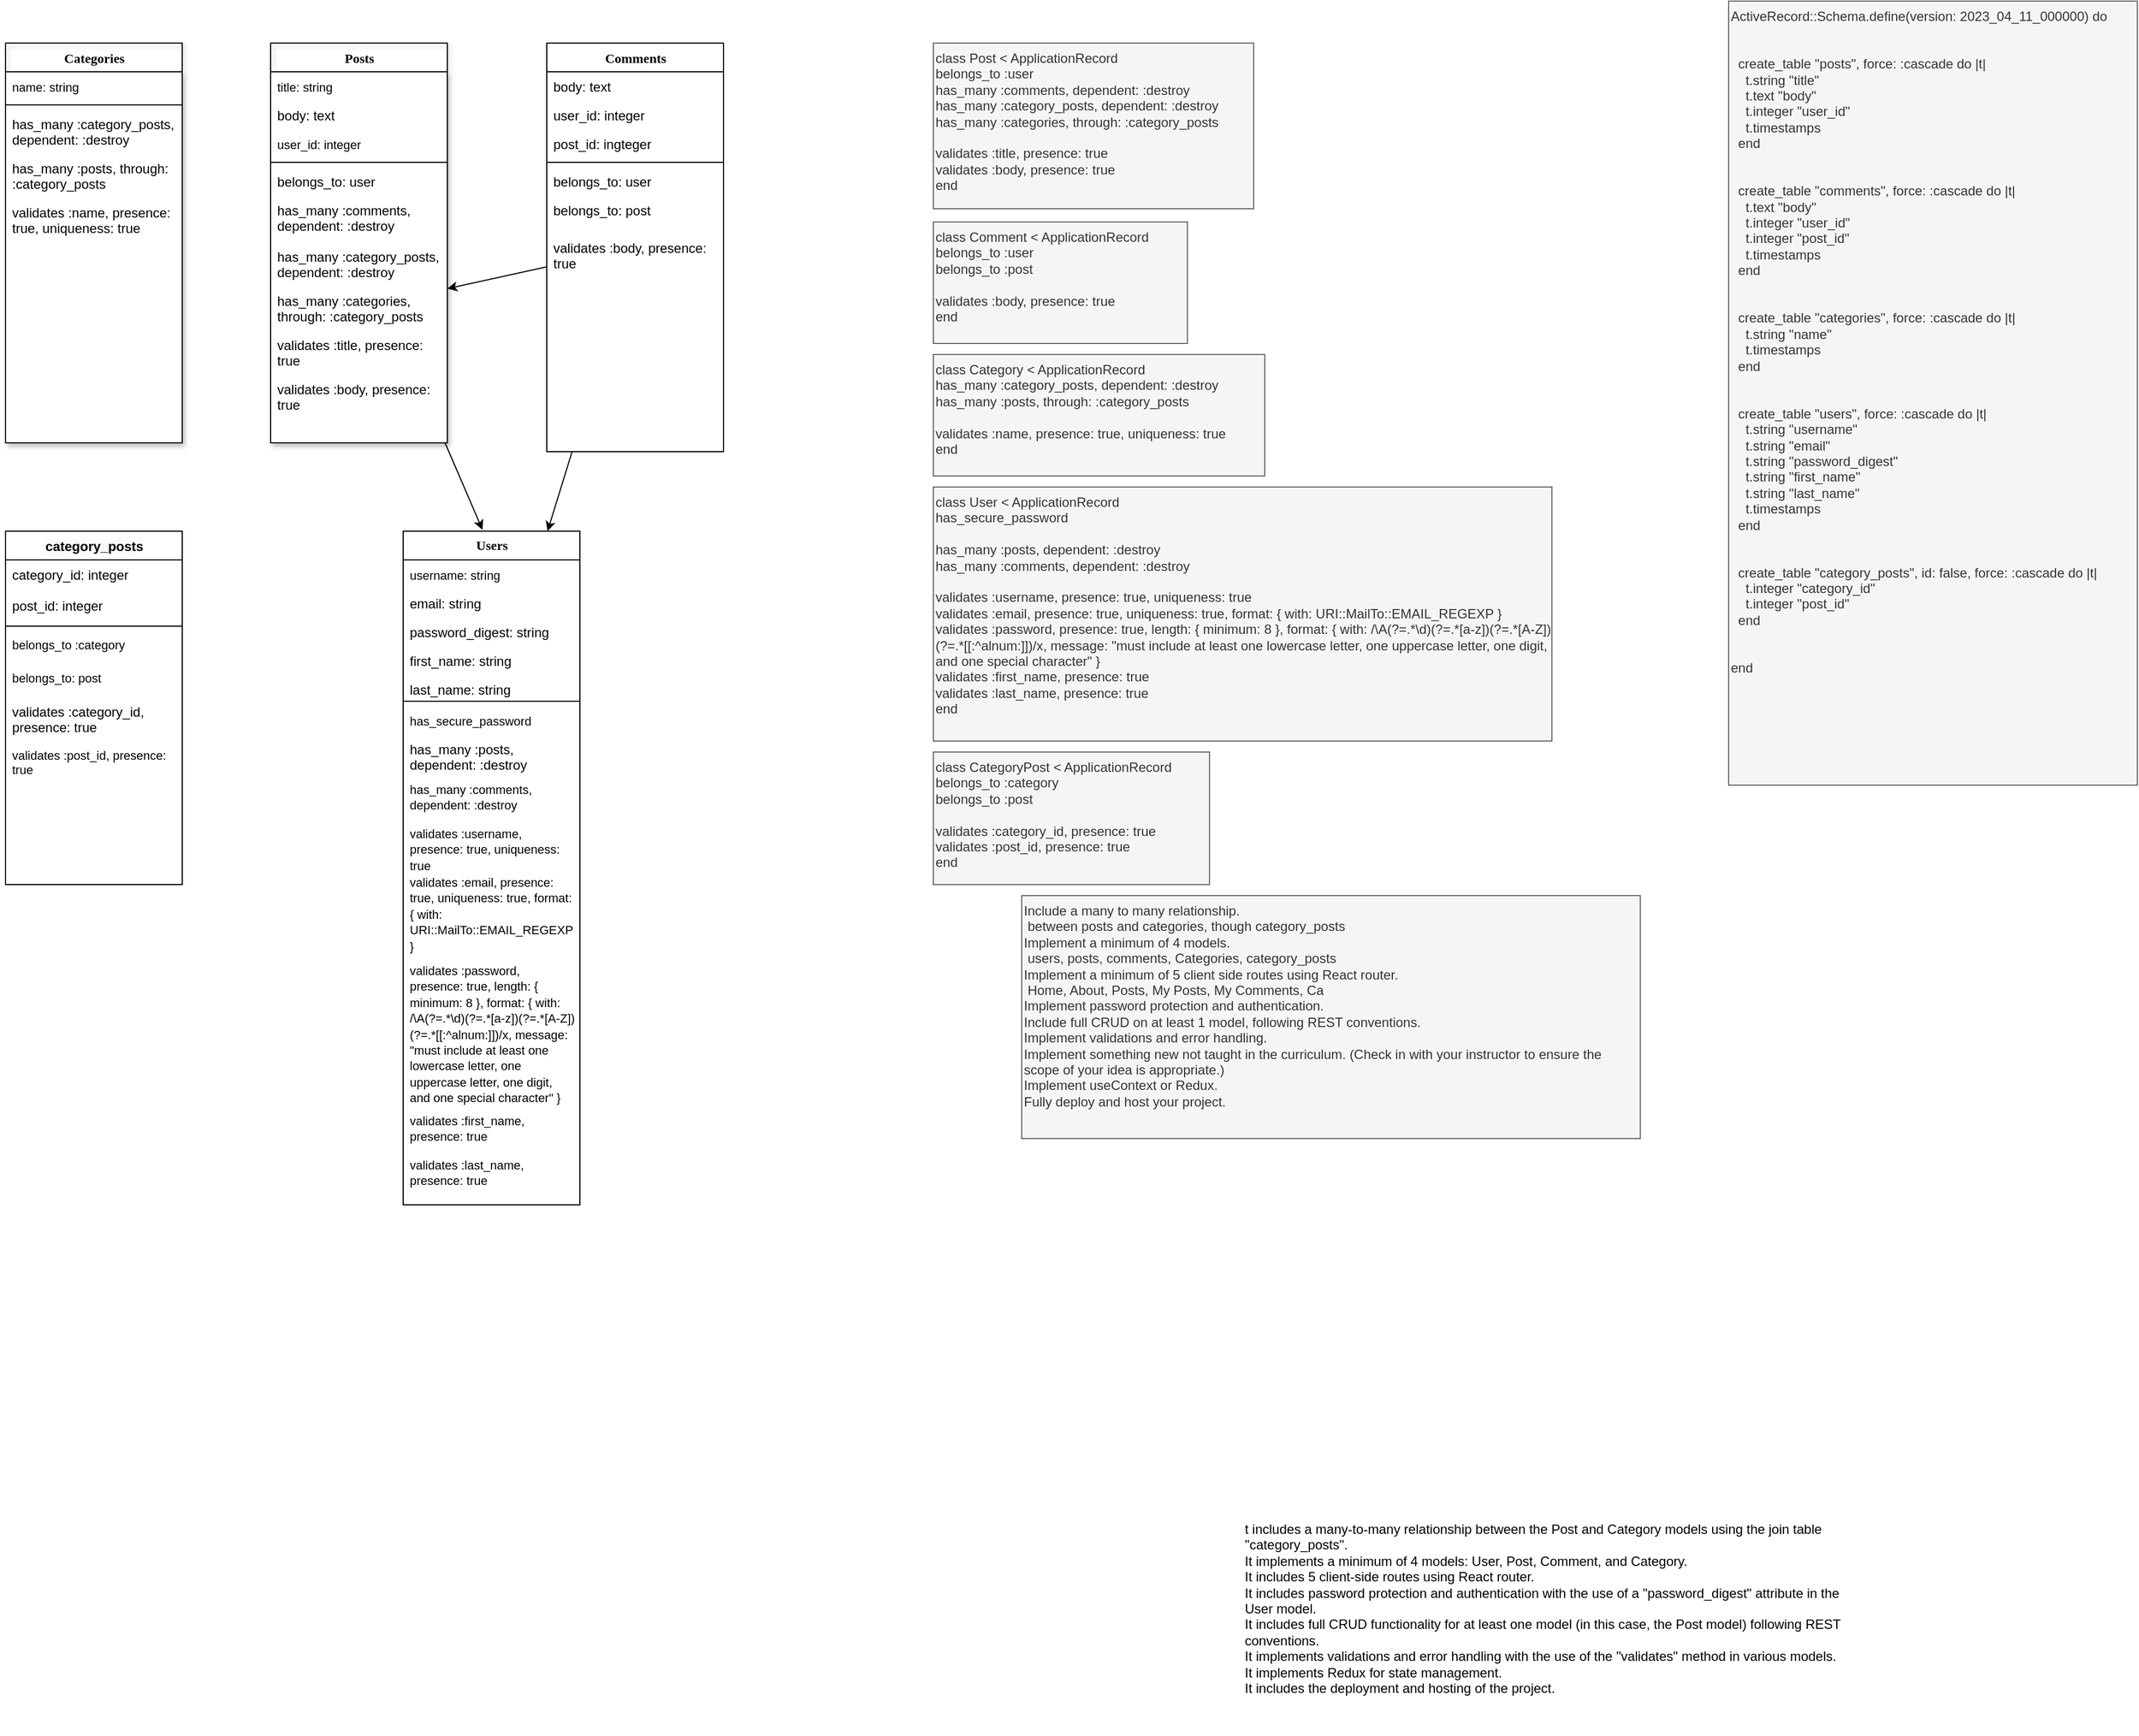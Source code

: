 <mxfile version="21.1.5" type="github" pages="2">
  <diagram name="Back End" id="9f46799a-70d6-7492-0946-bef42562c5a5">
    <mxGraphModel dx="1004" dy="718" grid="1" gridSize="10" guides="1" tooltips="1" connect="1" arrows="1" fold="1" page="1" pageScale="1" pageWidth="1100" pageHeight="850" background="none" math="0" shadow="0">
      <root>
        <mxCell id="0" />
        <mxCell id="1" parent="0" />
        <mxCell id="78961159f06e98e8-17" value="Users" style="swimlane;html=1;fontStyle=1;align=center;verticalAlign=middle;childLayout=stackLayout;horizontal=1;startSize=26;horizontalStack=0;resizeParent=1;resizeLast=0;collapsible=1;marginBottom=0;swimlaneFillColor=#ffffff;rounded=0;shadow=0;comic=0;labelBackgroundColor=none;strokeWidth=1;fillColor=none;fontFamily=Verdana;fontSize=12;swimlaneLine=1;" parent="1" vertex="1">
          <mxGeometry x="440" y="520" width="160" height="610" as="geometry" />
        </mxCell>
        <mxCell id="840bowjbzDEZUcGG1Qwe-18" value="&lt;font style=&quot;font-size: 11px;&quot;&gt;username: string&lt;/font&gt;" style="text;html=1;strokeColor=none;fillColor=none;align=left;verticalAlign=top;spacingLeft=4;spacingRight=4;whiteSpace=wrap;overflow=hidden;rotatable=0;points=[[0,0.5],[1,0.5]];portConstraint=eastwest;" vertex="1" parent="78961159f06e98e8-17">
          <mxGeometry y="26" width="160" height="26" as="geometry" />
        </mxCell>
        <mxCell id="840bowjbzDEZUcGG1Qwe-47" value="email: string" style="text;html=1;strokeColor=none;fillColor=none;align=left;verticalAlign=top;spacingLeft=4;spacingRight=4;whiteSpace=wrap;overflow=hidden;rotatable=0;points=[[0,0.5],[1,0.5]];portConstraint=eastwest;" vertex="1" parent="78961159f06e98e8-17">
          <mxGeometry y="52" width="160" height="26" as="geometry" />
        </mxCell>
        <mxCell id="78961159f06e98e8-26" value="password_digest: string" style="text;html=1;strokeColor=none;fillColor=none;align=left;verticalAlign=top;spacingLeft=4;spacingRight=4;whiteSpace=wrap;overflow=hidden;rotatable=0;points=[[0,0.5],[1,0.5]];portConstraint=eastwest;" parent="78961159f06e98e8-17" vertex="1">
          <mxGeometry y="78" width="160" height="26" as="geometry" />
        </mxCell>
        <mxCell id="840bowjbzDEZUcGG1Qwe-96" value="first_name: string" style="text;html=1;strokeColor=none;fillColor=none;align=left;verticalAlign=top;spacingLeft=4;spacingRight=4;whiteSpace=wrap;overflow=hidden;rotatable=0;points=[[0,0.5],[1,0.5]];portConstraint=eastwest;" vertex="1" parent="78961159f06e98e8-17">
          <mxGeometry y="104" width="160" height="26" as="geometry" />
        </mxCell>
        <mxCell id="840bowjbzDEZUcGG1Qwe-138" value="last_name: string" style="text;html=1;strokeColor=none;fillColor=none;align=left;verticalAlign=top;spacingLeft=4;spacingRight=4;whiteSpace=wrap;overflow=hidden;rotatable=0;points=[[0,0.5],[1,0.5]];portConstraint=eastwest;" vertex="1" parent="78961159f06e98e8-17">
          <mxGeometry y="130" width="160" height="20" as="geometry" />
        </mxCell>
        <mxCell id="78961159f06e98e8-19" value="" style="line;html=1;strokeWidth=1;fillColor=none;align=left;verticalAlign=middle;spacingTop=-1;spacingLeft=3;spacingRight=3;rotatable=0;labelPosition=right;points=[];portConstraint=eastwest;" parent="78961159f06e98e8-17" vertex="1">
          <mxGeometry y="150" width="160" height="8" as="geometry" />
        </mxCell>
        <mxCell id="840bowjbzDEZUcGG1Qwe-67" value="&lt;font style=&quot;font-size: 11px;&quot;&gt;has_secure_password&lt;br&gt;&lt;/font&gt;" style="text;html=1;strokeColor=none;fillColor=none;align=left;verticalAlign=top;spacingLeft=4;spacingRight=4;whiteSpace=wrap;overflow=hidden;rotatable=0;points=[[0,0.5],[1,0.5]];portConstraint=eastwest;" vertex="1" parent="78961159f06e98e8-17">
          <mxGeometry y="158" width="160" height="26" as="geometry" />
        </mxCell>
        <mxCell id="78961159f06e98e8-20" value="has_many :posts, dependent: :destroy" style="text;html=1;strokeColor=none;fillColor=none;align=left;verticalAlign=top;spacingLeft=4;spacingRight=4;whiteSpace=wrap;overflow=hidden;rotatable=0;points=[[0,0.5],[1,0.5]];portConstraint=eastwest;" parent="78961159f06e98e8-17" vertex="1">
          <mxGeometry y="184" width="160" height="36" as="geometry" />
        </mxCell>
        <mxCell id="840bowjbzDEZUcGG1Qwe-46" value="&lt;font style=&quot;font-size: 11px;&quot;&gt;has_many :comments, dependent: :destroy&lt;br&gt;&lt;/font&gt;" style="text;html=1;strokeColor=none;fillColor=none;align=left;verticalAlign=top;spacingLeft=4;spacingRight=4;whiteSpace=wrap;overflow=hidden;rotatable=0;points=[[0,0.5],[1,0.5]];portConstraint=eastwest;" vertex="1" parent="78961159f06e98e8-17">
          <mxGeometry y="220" width="160" height="40" as="geometry" />
        </mxCell>
        <mxCell id="840bowjbzDEZUcGG1Qwe-68" value="&lt;font style=&quot;font-size: 11px;&quot;&gt;validates :username, presence: true, uniqueness: true&lt;br&gt;&lt;/font&gt;" style="text;html=1;strokeColor=none;fillColor=none;align=left;verticalAlign=top;spacingLeft=4;spacingRight=4;whiteSpace=wrap;overflow=hidden;rotatable=0;points=[[0,0.5],[1,0.5]];portConstraint=eastwest;" vertex="1" parent="78961159f06e98e8-17">
          <mxGeometry y="260" width="160" height="44" as="geometry" />
        </mxCell>
        <mxCell id="840bowjbzDEZUcGG1Qwe-69" value="&lt;font style=&quot;font-size: 11px;&quot;&gt;validates :email, presence: true, uniqueness: true, format: { with: URI::MailTo::EMAIL_REGEXP }&lt;br&gt;&lt;/font&gt;" style="text;html=1;strokeColor=none;fillColor=none;align=left;verticalAlign=top;spacingLeft=4;spacingRight=4;whiteSpace=wrap;overflow=hidden;rotatable=0;points=[[0,0.5],[1,0.5]];portConstraint=eastwest;" vertex="1" parent="78961159f06e98e8-17">
          <mxGeometry y="304" width="160" height="80" as="geometry" />
        </mxCell>
        <mxCell id="840bowjbzDEZUcGG1Qwe-139" value="&lt;font style=&quot;font-size: 11px;&quot;&gt;validates :password, presence: true, length: { minimum: 8 }, format: { with: /\A(?=.*\d)(?=.*[a-z])(?=.*[A-Z])(?=.*[[:^alnum:]])/x, message: &quot;must include at least one lowercase letter, one uppercase letter, one digit, and one special character&quot; }&lt;br&gt;&lt;/font&gt;" style="text;html=1;strokeColor=none;fillColor=none;align=left;verticalAlign=top;spacingLeft=4;spacingRight=4;whiteSpace=wrap;overflow=hidden;rotatable=0;points=[[0,0.5],[1,0.5]];portConstraint=eastwest;" vertex="1" parent="78961159f06e98e8-17">
          <mxGeometry y="384" width="160" height="136" as="geometry" />
        </mxCell>
        <mxCell id="840bowjbzDEZUcGG1Qwe-99" value="&lt;font style=&quot;font-size: 11px;&quot;&gt;validates :first_name, presence: true&lt;br&gt;&lt;/font&gt;" style="text;html=1;strokeColor=none;fillColor=none;align=left;verticalAlign=top;spacingLeft=4;spacingRight=4;whiteSpace=wrap;overflow=hidden;rotatable=0;points=[[0,0.5],[1,0.5]];portConstraint=eastwest;" vertex="1" parent="78961159f06e98e8-17">
          <mxGeometry y="520" width="160" height="40" as="geometry" />
        </mxCell>
        <mxCell id="840bowjbzDEZUcGG1Qwe-100" value="&lt;font style=&quot;font-size: 11px;&quot;&gt;validates :last_name, presence: true&lt;br&gt;&lt;/font&gt;" style="text;html=1;strokeColor=none;fillColor=none;align=left;verticalAlign=top;spacingLeft=4;spacingRight=4;whiteSpace=wrap;overflow=hidden;rotatable=0;points=[[0,0.5],[1,0.5]];portConstraint=eastwest;" vertex="1" parent="78961159f06e98e8-17">
          <mxGeometry y="560" width="160" height="40" as="geometry" />
        </mxCell>
        <mxCell id="78961159f06e98e8-30" value="Categories" style="swimlane;html=1;fontStyle=1;align=center;verticalAlign=top;childLayout=stackLayout;horizontal=1;startSize=26;horizontalStack=0;resizeParent=1;resizeLast=0;collapsible=1;marginBottom=0;swimlaneFillColor=#ffffff;rounded=0;shadow=1;comic=0;labelBackgroundColor=none;strokeWidth=1;fillColor=none;fontFamily=Verdana;fontSize=12" parent="1" vertex="1">
          <mxGeometry x="80" y="78" width="160" height="362" as="geometry">
            <mxRectangle x="440" y="78" width="130" height="30" as="alternateBounds" />
          </mxGeometry>
        </mxCell>
        <mxCell id="78961159f06e98e8-31" value="&lt;font style=&quot;font-size: 11px;&quot;&gt;name: string&lt;/font&gt;" style="text;html=1;strokeColor=none;fillColor=none;align=left;verticalAlign=top;spacingLeft=4;spacingRight=4;whiteSpace=wrap;overflow=hidden;rotatable=0;points=[[0,0.5],[1,0.5]];portConstraint=eastwest;" parent="78961159f06e98e8-30" vertex="1">
          <mxGeometry y="26" width="160" height="26" as="geometry" />
        </mxCell>
        <mxCell id="78961159f06e98e8-38" value="" style="line;html=1;strokeWidth=1;fillColor=none;align=left;verticalAlign=middle;spacingTop=-1;spacingLeft=3;spacingRight=3;rotatable=0;labelPosition=right;points=[];portConstraint=eastwest;" parent="78961159f06e98e8-30" vertex="1">
          <mxGeometry y="52" width="160" height="8" as="geometry" />
        </mxCell>
        <mxCell id="78961159f06e98e8-39" value="has_many :category_posts, dependent: :destroy" style="text;html=1;strokeColor=none;fillColor=none;align=left;verticalAlign=top;spacingLeft=4;spacingRight=4;whiteSpace=wrap;overflow=hidden;rotatable=0;points=[[0,0.5],[1,0.5]];portConstraint=eastwest;" parent="78961159f06e98e8-30" vertex="1">
          <mxGeometry y="60" width="160" height="40" as="geometry" />
        </mxCell>
        <mxCell id="840bowjbzDEZUcGG1Qwe-84" value="has_many :posts, through: :category_posts" style="text;html=1;strokeColor=none;fillColor=none;align=left;verticalAlign=top;spacingLeft=4;spacingRight=4;whiteSpace=wrap;overflow=hidden;rotatable=0;points=[[0,0.5],[1,0.5]];portConstraint=eastwest;" vertex="1" parent="78961159f06e98e8-30">
          <mxGeometry y="100" width="160" height="40" as="geometry" />
        </mxCell>
        <mxCell id="840bowjbzDEZUcGG1Qwe-105" value="validates :name, presence: true, uniqueness: true" style="text;html=1;strokeColor=none;fillColor=none;align=left;verticalAlign=top;spacingLeft=4;spacingRight=4;whiteSpace=wrap;overflow=hidden;rotatable=0;points=[[0,0.5],[1,0.5]];portConstraint=eastwest;" vertex="1" parent="78961159f06e98e8-30">
          <mxGeometry y="140" width="160" height="40" as="geometry" />
        </mxCell>
        <mxCell id="78961159f06e98e8-43" value="&lt;span style=&quot;color: rgb(0, 0, 0); font-family: Helvetica; font-size: 12px; font-style: normal; font-variant-ligatures: normal; font-variant-caps: normal; letter-spacing: normal; orphans: 2; text-align: left; text-indent: 0px; text-transform: none; widows: 2; word-spacing: 0px; -webkit-text-stroke-width: 0px; background-color: rgb(251, 251, 251); text-decoration-thickness: initial; text-decoration-style: initial; text-decoration-color: initial; float: none; display: inline !important;&quot;&gt;category_posts&lt;/span&gt;" style="swimlane;html=1;fontStyle=1;align=center;verticalAlign=top;childLayout=stackLayout;horizontal=1;startSize=26;horizontalStack=0;resizeParent=1;resizeLast=0;collapsible=1;marginBottom=0;swimlaneFillColor=#ffffff;rounded=0;shadow=0;comic=0;labelBackgroundColor=none;strokeWidth=1;fillColor=none;fontFamily=Verdana;fontSize=12" parent="1" vertex="1">
          <mxGeometry x="80" y="520" width="160" height="320" as="geometry" />
        </mxCell>
        <mxCell id="78961159f06e98e8-52" value="&lt;font style=&quot;font-size: 12px;&quot;&gt;category_id: integer&lt;/font&gt;" style="text;html=1;strokeColor=none;fillColor=none;align=left;verticalAlign=top;spacingLeft=4;spacingRight=4;whiteSpace=wrap;overflow=hidden;rotatable=0;points=[[0,0.5],[1,0.5]];portConstraint=eastwest;fontSize=7;" parent="78961159f06e98e8-43" vertex="1">
          <mxGeometry y="26" width="160" height="28" as="geometry" />
        </mxCell>
        <mxCell id="840bowjbzDEZUcGG1Qwe-44" value="&lt;font style=&quot;font-size: 12px;&quot;&gt;post_id: integer&lt;/font&gt;" style="text;html=1;strokeColor=none;fillColor=none;align=left;verticalAlign=top;spacingLeft=4;spacingRight=4;whiteSpace=wrap;overflow=hidden;rotatable=0;points=[[0,0.5],[1,0.5]];portConstraint=eastwest;fontSize=7;" vertex="1" parent="78961159f06e98e8-43">
          <mxGeometry y="54" width="160" height="28" as="geometry" />
        </mxCell>
        <mxCell id="78961159f06e98e8-51" value="" style="line;html=1;strokeWidth=1;fillColor=none;align=left;verticalAlign=middle;spacingTop=-1;spacingLeft=3;spacingRight=3;rotatable=0;labelPosition=right;points=[];portConstraint=eastwest;" parent="78961159f06e98e8-43" vertex="1">
          <mxGeometry y="82" width="160" height="8" as="geometry" />
        </mxCell>
        <mxCell id="840bowjbzDEZUcGG1Qwe-38" value="&lt;font style=&quot;font-size: 11px;&quot;&gt;belongs_to :category&lt;/font&gt;" style="text;html=1;strokeColor=none;fillColor=none;align=left;verticalAlign=top;spacingLeft=4;spacingRight=4;whiteSpace=wrap;overflow=hidden;rotatable=0;points=[[0,0.5],[1,0.5]];portConstraint=eastwest;fontSize=7;" vertex="1" parent="78961159f06e98e8-43">
          <mxGeometry y="90" width="160" height="30" as="geometry" />
        </mxCell>
        <mxCell id="840bowjbzDEZUcGG1Qwe-81" value="&lt;font style=&quot;font-size: 11px;&quot;&gt;belongs_to: post&lt;/font&gt;" style="text;html=1;strokeColor=none;fillColor=none;align=left;verticalAlign=top;spacingLeft=4;spacingRight=4;whiteSpace=wrap;overflow=hidden;rotatable=0;points=[[0,0.5],[1,0.5]];portConstraint=eastwest;fontSize=7;" vertex="1" parent="78961159f06e98e8-43">
          <mxGeometry y="120" width="160" height="30" as="geometry" />
        </mxCell>
        <mxCell id="840bowjbzDEZUcGG1Qwe-82" value="&lt;meta charset=&quot;utf-8&quot;&gt;&lt;span style=&quot;color: rgb(0, 0, 0); font-family: Helvetica; font-size: 12px; font-style: normal; font-variant-ligatures: normal; font-variant-caps: normal; font-weight: 400; letter-spacing: normal; orphans: 2; text-align: left; text-indent: 0px; text-transform: none; widows: 2; word-spacing: 0px; -webkit-text-stroke-width: 0px; background-color: rgb(251, 251, 251); text-decoration-thickness: initial; text-decoration-style: initial; text-decoration-color: initial; float: none; display: inline !important;&quot;&gt;validates :category_id, presence: true&lt;/span&gt;" style="text;html=1;strokeColor=none;fillColor=none;align=left;verticalAlign=top;spacingLeft=4;spacingRight=4;whiteSpace=wrap;overflow=hidden;rotatable=0;points=[[0,0.5],[1,0.5]];portConstraint=eastwest;fontSize=7;" vertex="1" parent="78961159f06e98e8-43">
          <mxGeometry y="150" width="160" height="40" as="geometry" />
        </mxCell>
        <mxCell id="840bowjbzDEZUcGG1Qwe-107" value="&lt;font style=&quot;font-size: 11px;&quot;&gt;validates :post_id, presence: true&lt;/font&gt;" style="text;html=1;strokeColor=none;fillColor=none;align=left;verticalAlign=top;spacingLeft=4;spacingRight=4;whiteSpace=wrap;overflow=hidden;rotatable=0;points=[[0,0.5],[1,0.5]];portConstraint=eastwest;fontSize=7;" vertex="1" parent="78961159f06e98e8-43">
          <mxGeometry y="190" width="160" height="40" as="geometry" />
        </mxCell>
        <mxCell id="840bowjbzDEZUcGG1Qwe-136" value="" style="edgeStyle=none;rounded=0;orthogonalLoop=1;jettySize=auto;html=1;entryX=0.817;entryY=0;entryDx=0;entryDy=0;entryPerimeter=0;" edge="1" parent="1" source="78961159f06e98e8-69" target="78961159f06e98e8-17">
          <mxGeometry relative="1" as="geometry">
            <mxPoint x="650" y="683" as="targetPoint" />
          </mxGeometry>
        </mxCell>
        <mxCell id="840bowjbzDEZUcGG1Qwe-137" value="" style="edgeStyle=none;rounded=0;orthogonalLoop=1;jettySize=auto;html=1;" edge="1" parent="1" source="78961159f06e98e8-69" target="840bowjbzDEZUcGG1Qwe-75">
          <mxGeometry relative="1" as="geometry" />
        </mxCell>
        <mxCell id="78961159f06e98e8-69" value="Comments" style="swimlane;html=1;fontStyle=1;align=center;verticalAlign=top;childLayout=stackLayout;horizontal=1;startSize=26;horizontalStack=0;resizeParent=1;resizeLast=0;collapsible=1;marginBottom=0;swimlaneFillColor=#ffffff;rounded=0;shadow=0;comic=0;labelBackgroundColor=none;strokeWidth=1;fillColor=none;fontFamily=Verdana;fontSize=12" parent="1" vertex="1">
          <mxGeometry x="570" y="78" width="160" height="370" as="geometry" />
        </mxCell>
        <mxCell id="78961159f06e98e8-70" value="body: text" style="text;html=1;strokeColor=none;fillColor=none;align=left;verticalAlign=top;spacingLeft=4;spacingRight=4;whiteSpace=wrap;overflow=hidden;rotatable=0;points=[[0,0.5],[1,0.5]];portConstraint=eastwest;" parent="78961159f06e98e8-69" vertex="1">
          <mxGeometry y="26" width="160" height="26" as="geometry" />
        </mxCell>
        <mxCell id="78961159f06e98e8-71" value="user_id: integer" style="text;html=1;strokeColor=none;fillColor=none;align=left;verticalAlign=top;spacingLeft=4;spacingRight=4;whiteSpace=wrap;overflow=hidden;rotatable=0;points=[[0,0.5],[1,0.5]];portConstraint=eastwest;" parent="78961159f06e98e8-69" vertex="1">
          <mxGeometry y="52" width="160" height="26" as="geometry" />
        </mxCell>
        <mxCell id="78961159f06e98e8-72" value="post_id: ingteger" style="text;html=1;strokeColor=none;fillColor=none;align=left;verticalAlign=top;spacingLeft=4;spacingRight=4;whiteSpace=wrap;overflow=hidden;rotatable=0;points=[[0,0.5],[1,0.5]];portConstraint=eastwest;" parent="78961159f06e98e8-69" vertex="1">
          <mxGeometry y="78" width="160" height="26" as="geometry" />
        </mxCell>
        <mxCell id="78961159f06e98e8-77" value="" style="line;html=1;strokeWidth=1;fillColor=none;align=left;verticalAlign=middle;spacingTop=-1;spacingLeft=3;spacingRight=3;rotatable=0;labelPosition=right;points=[];portConstraint=eastwest;" parent="78961159f06e98e8-69" vertex="1">
          <mxGeometry y="104" width="160" height="8" as="geometry" />
        </mxCell>
        <mxCell id="78961159f06e98e8-81" value="belongs_to: user" style="text;html=1;strokeColor=none;fillColor=none;align=left;verticalAlign=top;spacingLeft=4;spacingRight=4;whiteSpace=wrap;overflow=hidden;rotatable=0;points=[[0,0.5],[1,0.5]];portConstraint=eastwest;" parent="78961159f06e98e8-69" vertex="1">
          <mxGeometry y="112" width="160" height="26" as="geometry" />
        </mxCell>
        <mxCell id="840bowjbzDEZUcGG1Qwe-31" value="belongs_to: post" style="text;html=1;strokeColor=none;fillColor=none;align=left;verticalAlign=top;spacingLeft=4;spacingRight=4;whiteSpace=wrap;overflow=hidden;rotatable=0;points=[[0,0.5],[1,0.5]];portConstraint=eastwest;" vertex="1" parent="78961159f06e98e8-69">
          <mxGeometry y="138" width="160" height="34" as="geometry" />
        </mxCell>
        <mxCell id="840bowjbzDEZUcGG1Qwe-32" value="validates :body, presence: true&lt;br style=&quot;border-color: var(--border-color);&quot;&gt;" style="text;html=1;strokeColor=none;fillColor=none;align=left;verticalAlign=top;spacingLeft=4;spacingRight=4;whiteSpace=wrap;overflow=hidden;rotatable=0;points=[[0,0.5],[1,0.5]];portConstraint=eastwest;" vertex="1" parent="78961159f06e98e8-69">
          <mxGeometry y="172" width="160" height="40" as="geometry" />
        </mxCell>
        <mxCell id="840bowjbzDEZUcGG1Qwe-134" value="" style="edgeStyle=none;rounded=0;orthogonalLoop=1;jettySize=auto;html=1;entryX=0.449;entryY=-0.002;entryDx=0;entryDy=0;entryPerimeter=0;" edge="1" parent="1" source="840bowjbzDEZUcGG1Qwe-50" target="78961159f06e98e8-17">
          <mxGeometry relative="1" as="geometry">
            <mxPoint x="400" y="680" as="targetPoint" />
          </mxGeometry>
        </mxCell>
        <mxCell id="840bowjbzDEZUcGG1Qwe-50" value="Posts" style="swimlane;html=1;fontStyle=1;align=center;verticalAlign=top;childLayout=stackLayout;horizontal=1;startSize=26;horizontalStack=0;resizeParent=1;resizeLast=0;collapsible=1;marginBottom=0;swimlaneFillColor=#ffffff;rounded=0;shadow=1;comic=0;labelBackgroundColor=none;strokeWidth=1;fillColor=none;fontFamily=Verdana;fontSize=12" vertex="1" parent="1">
          <mxGeometry x="320" y="78" width="160" height="362" as="geometry">
            <mxRectangle x="440" y="78" width="130" height="30" as="alternateBounds" />
          </mxGeometry>
        </mxCell>
        <mxCell id="840bowjbzDEZUcGG1Qwe-51" value="&lt;font style=&quot;font-size: 11px;&quot;&gt;title: string&lt;/font&gt;" style="text;html=1;strokeColor=none;fillColor=none;align=left;verticalAlign=top;spacingLeft=4;spacingRight=4;whiteSpace=wrap;overflow=hidden;rotatable=0;points=[[0,0.5],[1,0.5]];portConstraint=eastwest;" vertex="1" parent="840bowjbzDEZUcGG1Qwe-50">
          <mxGeometry y="26" width="160" height="26" as="geometry" />
        </mxCell>
        <mxCell id="840bowjbzDEZUcGG1Qwe-52" value="body: text" style="text;html=1;strokeColor=none;fillColor=none;align=left;verticalAlign=top;spacingLeft=4;spacingRight=4;whiteSpace=wrap;overflow=hidden;rotatable=0;points=[[0,0.5],[1,0.5]];portConstraint=eastwest;" vertex="1" parent="840bowjbzDEZUcGG1Qwe-50">
          <mxGeometry y="52" width="160" height="26" as="geometry" />
        </mxCell>
        <mxCell id="840bowjbzDEZUcGG1Qwe-53" value="&lt;font style=&quot;font-size: 11px;&quot;&gt;user_id: integer&lt;/font&gt;" style="text;html=1;strokeColor=none;fillColor=none;align=left;verticalAlign=top;spacingLeft=4;spacingRight=4;whiteSpace=wrap;overflow=hidden;rotatable=0;points=[[0,0.5],[1,0.5]];portConstraint=eastwest;" vertex="1" parent="840bowjbzDEZUcGG1Qwe-50">
          <mxGeometry y="78" width="160" height="26" as="geometry" />
        </mxCell>
        <mxCell id="840bowjbzDEZUcGG1Qwe-54" value="" style="line;html=1;strokeWidth=1;fillColor=none;align=left;verticalAlign=middle;spacingTop=-1;spacingLeft=3;spacingRight=3;rotatable=0;labelPosition=right;points=[];portConstraint=eastwest;" vertex="1" parent="840bowjbzDEZUcGG1Qwe-50">
          <mxGeometry y="104" width="160" height="8" as="geometry" />
        </mxCell>
        <mxCell id="840bowjbzDEZUcGG1Qwe-55" value="belongs_to: user&lt;br&gt;" style="text;html=1;strokeColor=none;fillColor=none;align=left;verticalAlign=top;spacingLeft=4;spacingRight=4;whiteSpace=wrap;overflow=hidden;rotatable=0;points=[[0,0.5],[1,0.5]];portConstraint=eastwest;" vertex="1" parent="840bowjbzDEZUcGG1Qwe-50">
          <mxGeometry y="112" width="160" height="26" as="geometry" />
        </mxCell>
        <mxCell id="840bowjbzDEZUcGG1Qwe-73" value="has_many :comments, dependent: :destroy" style="text;html=1;strokeColor=none;fillColor=none;align=left;verticalAlign=top;spacingLeft=4;spacingRight=4;whiteSpace=wrap;overflow=hidden;rotatable=0;points=[[0,0.5],[1,0.5]];portConstraint=eastwest;" vertex="1" parent="840bowjbzDEZUcGG1Qwe-50">
          <mxGeometry y="138" width="160" height="42" as="geometry" />
        </mxCell>
        <mxCell id="840bowjbzDEZUcGG1Qwe-74" value="has_many :category_posts, dependent: :destroy" style="text;html=1;strokeColor=none;fillColor=none;align=left;verticalAlign=top;spacingLeft=4;spacingRight=4;whiteSpace=wrap;overflow=hidden;rotatable=0;points=[[0,0.5],[1,0.5]];portConstraint=eastwest;" vertex="1" parent="840bowjbzDEZUcGG1Qwe-50">
          <mxGeometry y="180" width="160" height="40" as="geometry" />
        </mxCell>
        <mxCell id="840bowjbzDEZUcGG1Qwe-75" value="has_many :categories, through: :category_posts" style="text;html=1;strokeColor=none;fillColor=none;align=left;verticalAlign=top;spacingLeft=4;spacingRight=4;whiteSpace=wrap;overflow=hidden;rotatable=0;points=[[0,0.5],[1,0.5]];portConstraint=eastwest;" vertex="1" parent="840bowjbzDEZUcGG1Qwe-50">
          <mxGeometry y="220" width="160" height="40" as="geometry" />
        </mxCell>
        <mxCell id="840bowjbzDEZUcGG1Qwe-76" value="validates :title, presence: true" style="text;html=1;strokeColor=none;fillColor=none;align=left;verticalAlign=top;spacingLeft=4;spacingRight=4;whiteSpace=wrap;overflow=hidden;rotatable=0;points=[[0,0.5],[1,0.5]];portConstraint=eastwest;" vertex="1" parent="840bowjbzDEZUcGG1Qwe-50">
          <mxGeometry y="260" width="160" height="40" as="geometry" />
        </mxCell>
        <mxCell id="840bowjbzDEZUcGG1Qwe-77" value="validates :body, presence: true" style="text;html=1;strokeColor=none;fillColor=none;align=left;verticalAlign=top;spacingLeft=4;spacingRight=4;whiteSpace=wrap;overflow=hidden;rotatable=0;points=[[0,0.5],[1,0.5]];portConstraint=eastwest;" vertex="1" parent="840bowjbzDEZUcGG1Qwe-50">
          <mxGeometry y="300" width="160" height="40" as="geometry" />
        </mxCell>
        <mxCell id="840bowjbzDEZUcGG1Qwe-95" value="ActiveRecord::Schema.define(version: 2023_04_11_000000) do&#xa;&#xa;&#xa;  create_table &quot;posts&quot;, force: :cascade do |t|&#xa;    t.string &quot;title&quot;&#xa;    t.text &quot;body&quot;&#xa;    t.integer &quot;user_id&quot;&#xa;    t.timestamps&#xa;  end&#xa;&#xa;&#xa;  create_table &quot;comments&quot;, force: :cascade do |t|&#xa;    t.text &quot;body&quot;&#xa;    t.integer &quot;user_id&quot;&#xa;    t.integer &quot;post_id&quot;&#xa;    t.timestamps&#xa;  end&#xa;&#xa;&#xa;  create_table &quot;categories&quot;, force: :cascade do |t|&#xa;    t.string &quot;name&quot;&#xa;    t.timestamps&#xa;  end&#xa;&#xa;&#xa;  create_table &quot;users&quot;, force: :cascade do |t|&#xa;    t.string &quot;username&quot;&#xa;    t.string &quot;email&quot;&#xa;    t.string &quot;password_digest&quot;&#xa;    t.string &quot;first_name&quot;&#xa;    t.string &quot;last_name&quot;&#xa;    t.timestamps&#xa;  end&#xa;&#xa;&#xa;  create_table &quot;category_posts&quot;, id: false, force: :cascade do |t|&#xa;    t.integer &quot;category_id&quot;&#xa;    t.integer &quot;post_id&quot;&#xa;  end&#xa;&#xa;&#xa;end" style="text;whiteSpace=wrap;html=1;fillColor=#f5f5f5;fontColor=#333333;strokeColor=#666666;" vertex="1" parent="1">
          <mxGeometry x="1640" y="40" width="370" height="710" as="geometry" />
        </mxCell>
        <mxCell id="840bowjbzDEZUcGG1Qwe-97" value="t includes a many-to-many relationship between the Post and Category models using the join table &quot;category_posts&quot;.&#xa;It implements a minimum of 4 models: User, Post, Comment, and Category.&#xa;It includes 5 client-side routes using React router.&#xa;It includes password protection and authentication with the use of a &quot;password_digest&quot; attribute in the User model.&#xa;It includes full CRUD functionality for at least one model (in this case, the Post model) following REST conventions.&#xa;It implements validations and error handling with the use of the &quot;validates&quot; method in various models.&#xa;It implements Redux for state management.&#xa;It includes the deployment and hosting of the project." style="text;whiteSpace=wrap;html=1;" vertex="1" parent="1">
          <mxGeometry x="1200" y="1410" width="560" height="200" as="geometry" />
        </mxCell>
        <mxCell id="840bowjbzDEZUcGG1Qwe-98" value="class User &lt; ApplicationRecord&#xa;  has_secure_password&#xa;&#xa;  has_many :posts, dependent: :destroy&#xa;  has_many :comments, dependent: :destroy&#xa;&#xa;  validates :username, presence: true, uniqueness: true&#xa;  validates :email, presence: true, uniqueness: true, format: { with: URI::MailTo::EMAIL_REGEXP }&#xa;  validates :password, presence: true, length: { minimum: 8 }, format: { with: /\A(?=.*\d)(?=.*[a-z])(?=.*[A-Z])(?=.*[[:^alnum:]])/x, message: &quot;must include at least one lowercase letter, one uppercase letter, one digit, and one special character&quot; }&#xa;  validates :first_name, presence: true&#xa;  validates :last_name, presence: true&#xa;end" style="text;whiteSpace=wrap;html=1;fillColor=#f5f5f5;fontColor=#333333;strokeColor=#666666;" vertex="1" parent="1">
          <mxGeometry x="920" y="480" width="560" height="230" as="geometry" />
        </mxCell>
        <mxCell id="840bowjbzDEZUcGG1Qwe-101" value="class Post &lt; ApplicationRecord&#xa;  belongs_to :user&#xa;  has_many :comments, dependent: :destroy&#xa;  has_many :category_posts, dependent: :destroy&#xa;  has_many :categories, through: :category_posts&#xa;&#xa;  validates :title, presence: true&#xa;  validates :body, presence: true&#xa;end" style="text;whiteSpace=wrap;html=1;fillColor=#f5f5f5;fontColor=#333333;strokeColor=#666666;" vertex="1" parent="1">
          <mxGeometry x="920" y="78" width="290" height="150" as="geometry" />
        </mxCell>
        <mxCell id="840bowjbzDEZUcGG1Qwe-103" value="class Comment &lt; ApplicationRecord&#xa;  belongs_to :user&#xa;  belongs_to :post&#xa;&#xa;  validates :body, presence: true&#xa;end" style="text;whiteSpace=wrap;html=1;fillColor=#f5f5f5;fontColor=#333333;strokeColor=#666666;" vertex="1" parent="1">
          <mxGeometry x="920" y="240" width="230" height="110" as="geometry" />
        </mxCell>
        <mxCell id="840bowjbzDEZUcGG1Qwe-104" value="class Category &lt; ApplicationRecord&#xa;  has_many :category_posts, dependent: :destroy&#xa;  has_many :posts, through: :category_posts&#xa;&#xa;  validates :name, presence: true, uniqueness: true&#xa;end" style="text;whiteSpace=wrap;html=1;fillColor=#f5f5f5;fontColor=#333333;strokeColor=#666666;" vertex="1" parent="1">
          <mxGeometry x="920" y="360" width="300" height="110" as="geometry" />
        </mxCell>
        <mxCell id="840bowjbzDEZUcGG1Qwe-106" value="class CategoryPost &lt; ApplicationRecord&#xa;  belongs_to :category&#xa;  belongs_to :post&#xa;&#xa;  validates :category_id, presence: true&#xa;  validates :post_id, presence: true&#xa;end" style="text;whiteSpace=wrap;html=1;fillColor=#f5f5f5;fontColor=#333333;strokeColor=#666666;" vertex="1" parent="1">
          <mxGeometry x="920" y="720" width="250" height="120" as="geometry" />
        </mxCell>
        <mxCell id="840bowjbzDEZUcGG1Qwe-108" value="Include a many to many relationship.&lt;br&gt;&lt;span style=&quot;&quot;&gt;	&lt;/span&gt;&lt;span style=&quot;&quot;&gt;	&lt;/span&gt;&lt;span style=&quot;white-space: pre;&quot;&gt;	&lt;/span&gt;between posts and categories, though category_posts&lt;br&gt;Implement a minimum of 4 models.&lt;br&gt;&lt;span style=&quot;&quot;&gt;	&lt;/span&gt;&lt;span style=&quot;&quot;&gt;	&lt;/span&gt;&lt;span style=&quot;&quot;&gt;	&lt;/span&gt;&lt;span style=&quot;white-space: pre;&quot;&gt;	&lt;/span&gt;users, posts, comments,&amp;nbsp;Categories,&amp;nbsp;category_posts&lt;br&gt;Implement a minimum of 5 client side routes using React router.&lt;br&gt;&lt;span style=&quot;&quot;&gt;	&lt;/span&gt;&lt;span style=&quot;white-space: pre;&quot;&gt;	&lt;/span&gt;Home, About, Posts, My Posts, My Comments, Ca&lt;br&gt;Implement password protection and authentication.&lt;br&gt;Include full CRUD on at least 1 model, following REST conventions.&lt;br&gt;Implement validations and error handling.&lt;br&gt;Implement something new not taught in the curriculum. (Check in with your instructor to ensure the scope of your idea is appropriate.)&lt;br&gt;Implement useContext or Redux.&lt;br&gt;Fully deploy and host your project." style="text;whiteSpace=wrap;html=1;fillColor=#f5f5f5;fontColor=#333333;strokeColor=#666666;" vertex="1" parent="1">
          <mxGeometry x="1000" y="850" width="560" height="220" as="geometry" />
        </mxCell>
      </root>
    </mxGraphModel>
  </diagram>
  <diagram id="B8aguBRAt4Zf9ztLvqEu" name="Front End">
    <mxGraphModel dx="954" dy="648" grid="1" gridSize="10" guides="1" tooltips="1" connect="1" arrows="1" fold="1" page="1" pageScale="1" pageWidth="850" pageHeight="1100" math="0" shadow="0">
      <root>
        <mxCell id="0" />
        <mxCell id="1" parent="0" />
        <mxCell id="SVsRbN3KfIee-e9rEWyM-1" value="5 Client Side Routes" style="swimlane;fontStyle=0;childLayout=stackLayout;horizontal=1;startSize=26;fillColor=none;horizontalStack=0;resizeParent=1;resizeParentMax=0;resizeLast=0;collapsible=1;marginBottom=0;whiteSpace=wrap;html=1;" vertex="1" parent="1">
          <mxGeometry x="40" y="40" width="140" height="182" as="geometry" />
        </mxCell>
        <mxCell id="SVsRbN3KfIee-e9rEWyM-2" value="My Appointments" style="text;strokeColor=none;fillColor=none;align=left;verticalAlign=top;spacingLeft=4;spacingRight=4;overflow=hidden;rotatable=0;points=[[0,0.5],[1,0.5]];portConstraint=eastwest;whiteSpace=wrap;html=1;" vertex="1" parent="SVsRbN3KfIee-e9rEWyM-1">
          <mxGeometry y="26" width="140" height="26" as="geometry" />
        </mxCell>
        <mxCell id="SVsRbN3KfIee-e9rEWyM-3" value="New Appointment" style="text;strokeColor=none;fillColor=none;align=left;verticalAlign=top;spacingLeft=4;spacingRight=4;overflow=hidden;rotatable=0;points=[[0,0.5],[1,0.5]];portConstraint=eastwest;whiteSpace=wrap;html=1;" vertex="1" parent="SVsRbN3KfIee-e9rEWyM-1">
          <mxGeometry y="52" width="140" height="26" as="geometry" />
        </mxCell>
        <mxCell id="SVsRbN3KfIee-e9rEWyM-4" value="Doctors" style="text;strokeColor=none;fillColor=none;align=left;verticalAlign=top;spacingLeft=4;spacingRight=4;overflow=hidden;rotatable=0;points=[[0,0.5],[1,0.5]];portConstraint=eastwest;whiteSpace=wrap;html=1;" vertex="1" parent="SVsRbN3KfIee-e9rEWyM-1">
          <mxGeometry y="78" width="140" height="26" as="geometry" />
        </mxCell>
        <mxCell id="SVsRbN3KfIee-e9rEWyM-6" value="Specialties" style="text;strokeColor=none;fillColor=none;align=left;verticalAlign=top;spacingLeft=4;spacingRight=4;overflow=hidden;rotatable=0;points=[[0,0.5],[1,0.5]];portConstraint=eastwest;whiteSpace=wrap;html=1;" vertex="1" parent="SVsRbN3KfIee-e9rEWyM-1">
          <mxGeometry y="104" width="140" height="26" as="geometry" />
        </mxCell>
        <mxCell id="wtIE97hacBbmuzUlWnHP-4" value="Home" style="text;strokeColor=none;fillColor=none;align=left;verticalAlign=top;spacingLeft=4;spacingRight=4;overflow=hidden;rotatable=0;points=[[0,0.5],[1,0.5]];portConstraint=eastwest;whiteSpace=wrap;html=1;" vertex="1" parent="SVsRbN3KfIee-e9rEWyM-1">
          <mxGeometry y="130" width="140" height="26" as="geometry" />
        </mxCell>
        <mxCell id="wtIE97hacBbmuzUlWnHP-5" value="About" style="text;strokeColor=none;fillColor=none;align=left;verticalAlign=top;spacingLeft=4;spacingRight=4;overflow=hidden;rotatable=0;points=[[0,0.5],[1,0.5]];portConstraint=eastwest;whiteSpace=wrap;html=1;" vertex="1" parent="SVsRbN3KfIee-e9rEWyM-1">
          <mxGeometry y="156" width="140" height="26" as="geometry" />
        </mxCell>
      </root>
    </mxGraphModel>
  </diagram>
</mxfile>
